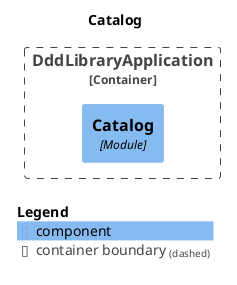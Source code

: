 @startuml
set separator none
title Catalog

top to bottom direction

!include <C4/C4>
!include <C4/C4_Context>
!include <C4/C4_Component>

Container_Boundary("DddLibraryApplication.DddLibraryApplication_boundary", "DddLibraryApplication", $tags="") {
  Component(DddLibraryApplication.DddLibraryApplication.Catalog, "Catalog", $techn="Module", $descr="", $tags="", $link="")
}


SHOW_LEGEND(true)
@enduml
